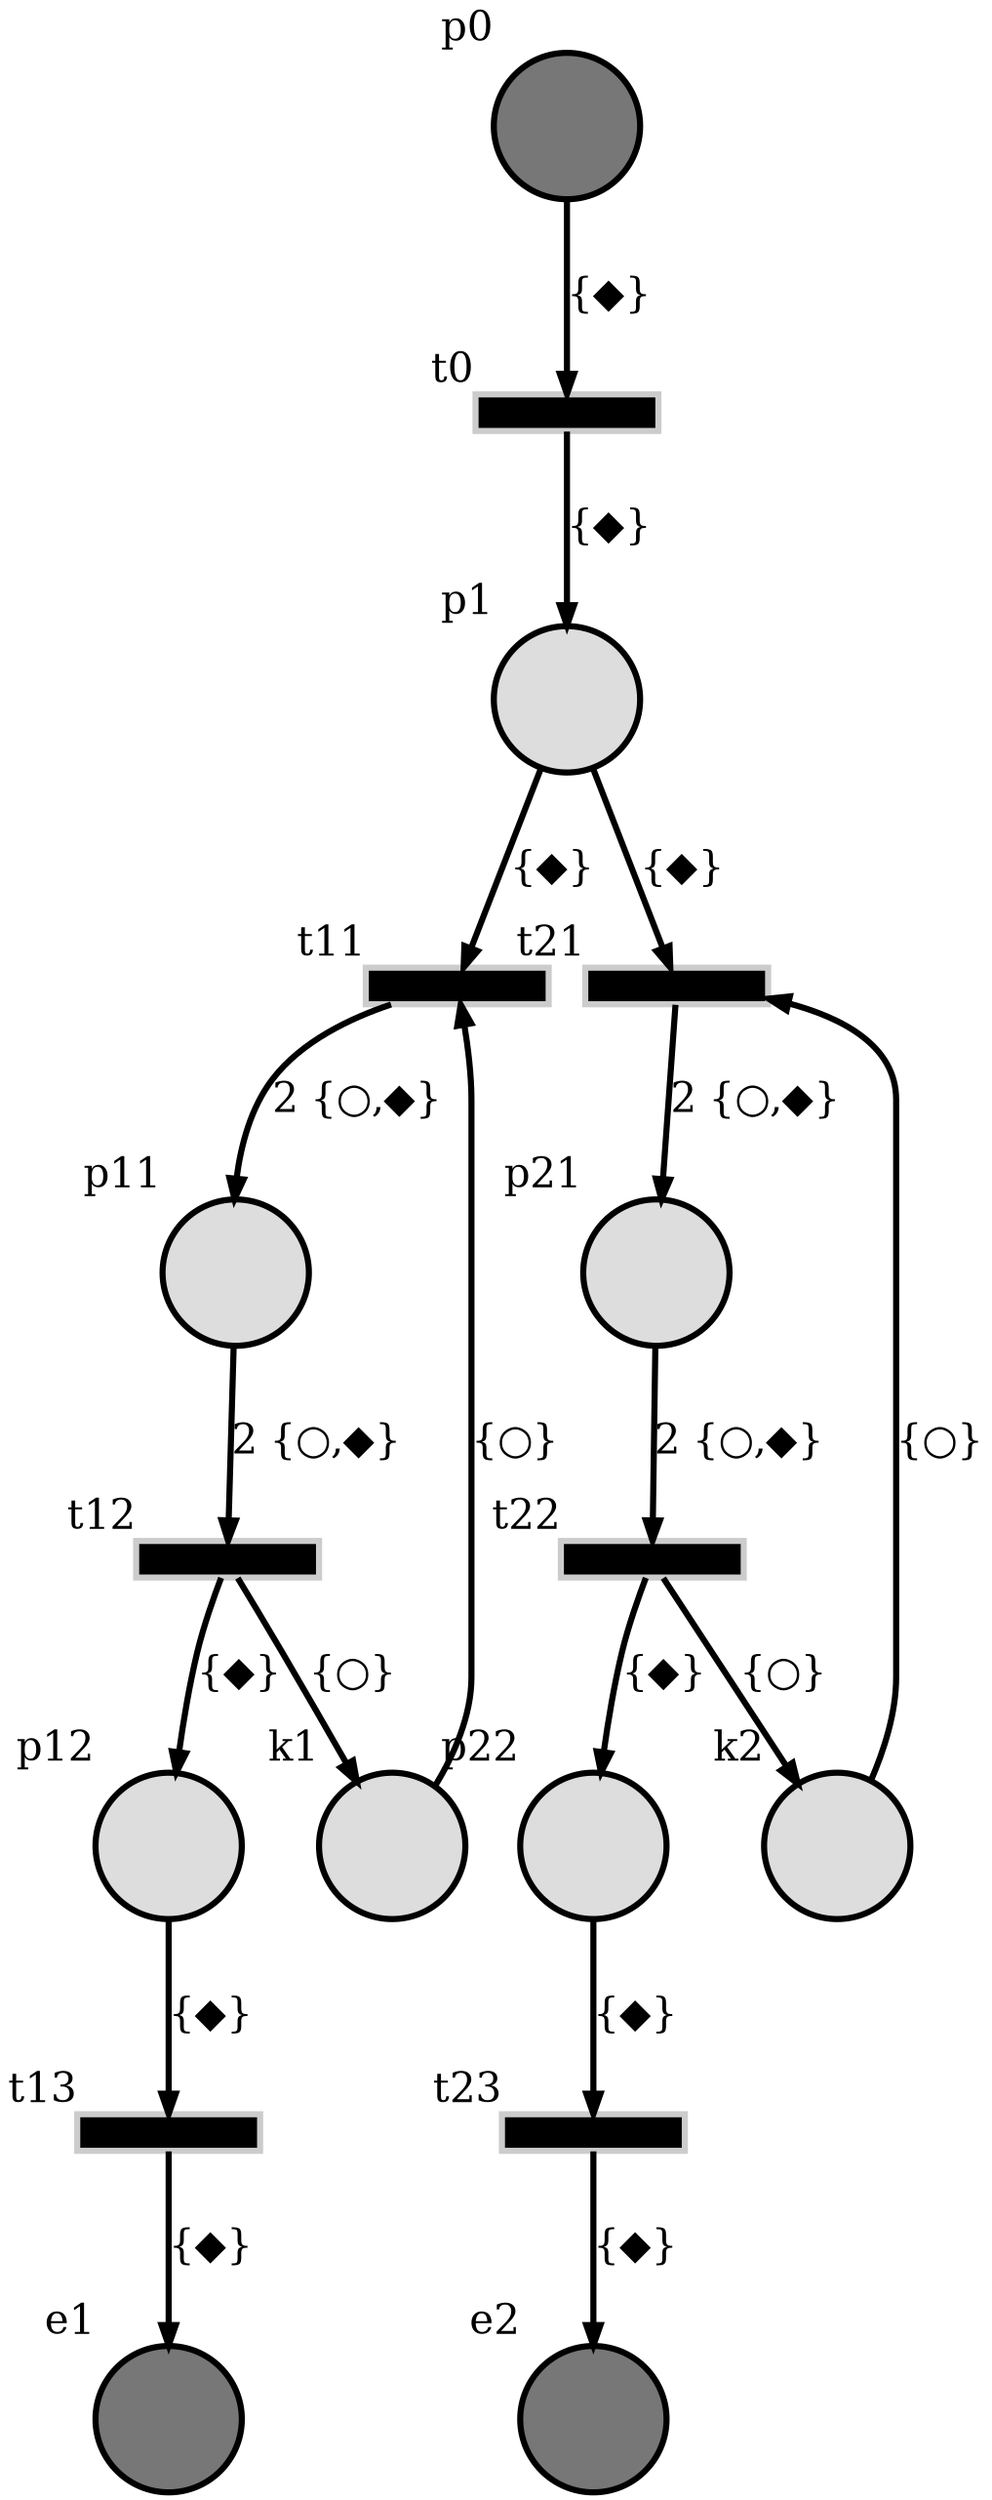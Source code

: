 digraph Net {
	subgraph cluster_0 {
		p0_0 [shape="circle",fontsize="20",style="filled",color="#000000",fillcolor="#777777",label="",xlabel="p0",height="1",width="1",penwidth=3];
		t0_0 [shape="box",fontsize="20",style="filled",color="#cccccc",fillcolor="#000000",label="",xlabel="t0",height="0.25",width="1.25",penwidth=3];
		p1_0 [shape="circle",fontsize="20",style="filled",color="#000000",fillcolor="#dddddd",label="",xlabel="p1",height="1",width="1",penwidth=3];
		p11_0 [shape="circle",fontsize="20",style="filled",color="#000000",fillcolor="#dddddd",label="",xlabel="p11",height="1",width="1",penwidth=3];
		p12_0 [shape="circle",fontsize="20",style="filled",color="#000000",fillcolor="#dddddd",label="",xlabel="p12",height="1",width="1",penwidth=3];
		t11_0 [shape="box",fontsize="20",style="filled",color="#cccccc",fillcolor="#000000",label="",xlabel="t11",height="0.25",width="1.25",penwidth=3];
		t12_0 [shape="box",fontsize="20",style="filled",color="#cccccc",fillcolor="#000000",label="",xlabel="t12",height="0.25",width="1.25",penwidth=3];
		t13_0 [shape="box",fontsize="20",style="filled",color="#cccccc",fillcolor="#000000",label="",xlabel="t13",height="0.25",width="1.25",penwidth=3];
		e1_0 [shape="circle",fontsize="20",style="filled",color="#000000",fillcolor="#777777",label="",xlabel="e1",height="1",width="1",penwidth=3];
		k1_0 [shape="circle",fontsize="20",style="filled",color="#000000",fillcolor="#dddddd",label="",xlabel="k1",height="1",width="1",penwidth=3];
		p21_0 [shape="circle",fontsize="20",style="filled",color="#000000",fillcolor="#dddddd",label="",xlabel="p21",height="1",width="1",penwidth=3];
		p22_0 [shape="circle",fontsize="20",style="filled",color="#000000",fillcolor="#dddddd",label="",xlabel="p22",height="1",width="1",penwidth=3];
		t21_0 [shape="box",fontsize="20",style="filled",color="#cccccc",fillcolor="#000000",label="",xlabel="t21",height="0.25",width="1.25",penwidth=3];
		t22_0 [shape="box",fontsize="20",style="filled",color="#cccccc",fillcolor="#000000",label="",xlabel="t22",height="0.25",width="1.25",penwidth=3];
		t23_0 [shape="box",fontsize="20",style="filled",color="#cccccc",fillcolor="#000000",label="",xlabel="t23",height="0.25",width="1.25",penwidth=3];
		e2_0 [shape="circle",fontsize="20",style="filled",color="#000000",fillcolor="#777777",label="",xlabel="e2",height="1",width="1",penwidth=3];
		k2_0 [shape="circle",fontsize="20",style="filled",color="#000000",fillcolor="#dddddd",label="",xlabel="k2",height="1",width="1",penwidth=3];
		p0_0 -> t0_0 [fontsize="20",label="{◆}",minlen="2",penwidth="3"];
		t0_0 -> p1_0 [fontsize="20",label="{◆}",minlen="2",penwidth="3"];
		t11_0 -> p11_0 [fontsize="20",label="2 {○,◆}",minlen="2",penwidth="3"];
		t12_0 -> p12_0 [fontsize="20",label="{◆}",minlen="2",penwidth="3"];
		p1_0 -> t11_0 [fontsize="20",label="{◆}",minlen="2",penwidth="3"];
		k1_0 -> t11_0 [fontsize="20",label="{○}",minlen="2",penwidth="3"];
		p11_0 -> t12_0 [fontsize="20",label="2 {○,◆}",minlen="2",penwidth="3"];
		p12_0 -> t13_0 [fontsize="20",label="{◆}",minlen="2",penwidth="3"];
		t13_0 -> e1_0 [fontsize="20",label="{◆}",minlen="2",penwidth="3"];
		t12_0 -> k1_0 [fontsize="20",label="{○}",minlen="2",penwidth="3"];
		t21_0 -> p21_0 [fontsize="20",label="2 {○,◆}",minlen="2",penwidth="3"];
		t22_0 -> p22_0 [fontsize="20",label="{◆}",minlen="2",penwidth="3"];
		p1_0 -> t21_0 [fontsize="20",label="{◆}",minlen="2",penwidth="3"];
		k2_0 -> t21_0 [fontsize="20",label="{○}",minlen="2",penwidth="3"];
		p21_0 -> t22_0 [fontsize="20",label="2 {○,◆}",minlen="2",penwidth="3"];
		p22_0 -> t23_0 [fontsize="20",label="{◆}",minlen="2",penwidth="3"];
		t23_0 -> e2_0 [fontsize="20",label="{◆}",minlen="2",penwidth="3"];
		t22_0 -> k2_0 [fontsize="20",label="{○}",minlen="2",penwidth="3"];
	}
	clusterrank=none;
}
